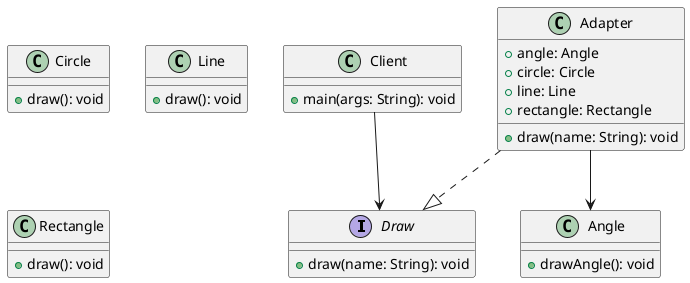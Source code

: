 @startuml
interface Draw{
    +draw(name: String): void
}
class Angle{
    +drawAngle(): void
}
class Circle{
    +draw(): void
}
class Line{
    +draw(): void
}
class Rectangle{
    +draw(): void
}
class Client{
    +main(args: String): void
}
class Adapter{
    +angle: Angle
    +circle: Circle
    +line: Line
    +rectangle: Rectangle
    +draw(name: String): void
}
Adapter --> Angle
Adapter ..|> Draw
Client --> Draw
@enduml